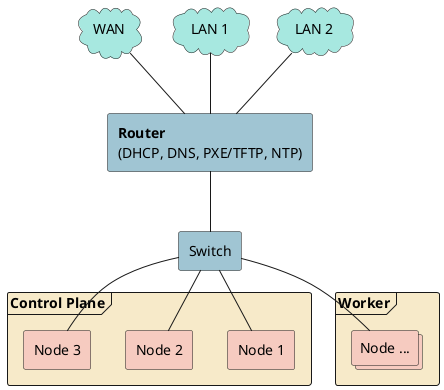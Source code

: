 @startuml concept

cloud WAN #A7E8E0
cloud lan_1 as "LAN 1" #A7E8E0
cloud lan_2 as "LAN 2" #A7E8E0
agent router #A0C5D3 [
  <b>Router</b>
  (DHCP, DNS, PXE/TFTP, NTP)
]
agent switch as "Switch" #A0C5D3
frame control_plane as "Control Plane" #F7EAC9 {
  agent "Node 1" as node_1 #F6CBC0
  agent "Node 2" as node_2 #F6CBC0
  agent "Node 3" as node_3 #F6CBC0
}
frame worker as "Worker" #F7EAC9 {
  collections "Node ..." as nodes #F6CBC0
}

WAN -- router
lan_1 -- router
lan_2 -- router
router -- switch
switch -- node_1
switch -- node_2
switch -- node_3
switch -- nodes

@enduml
